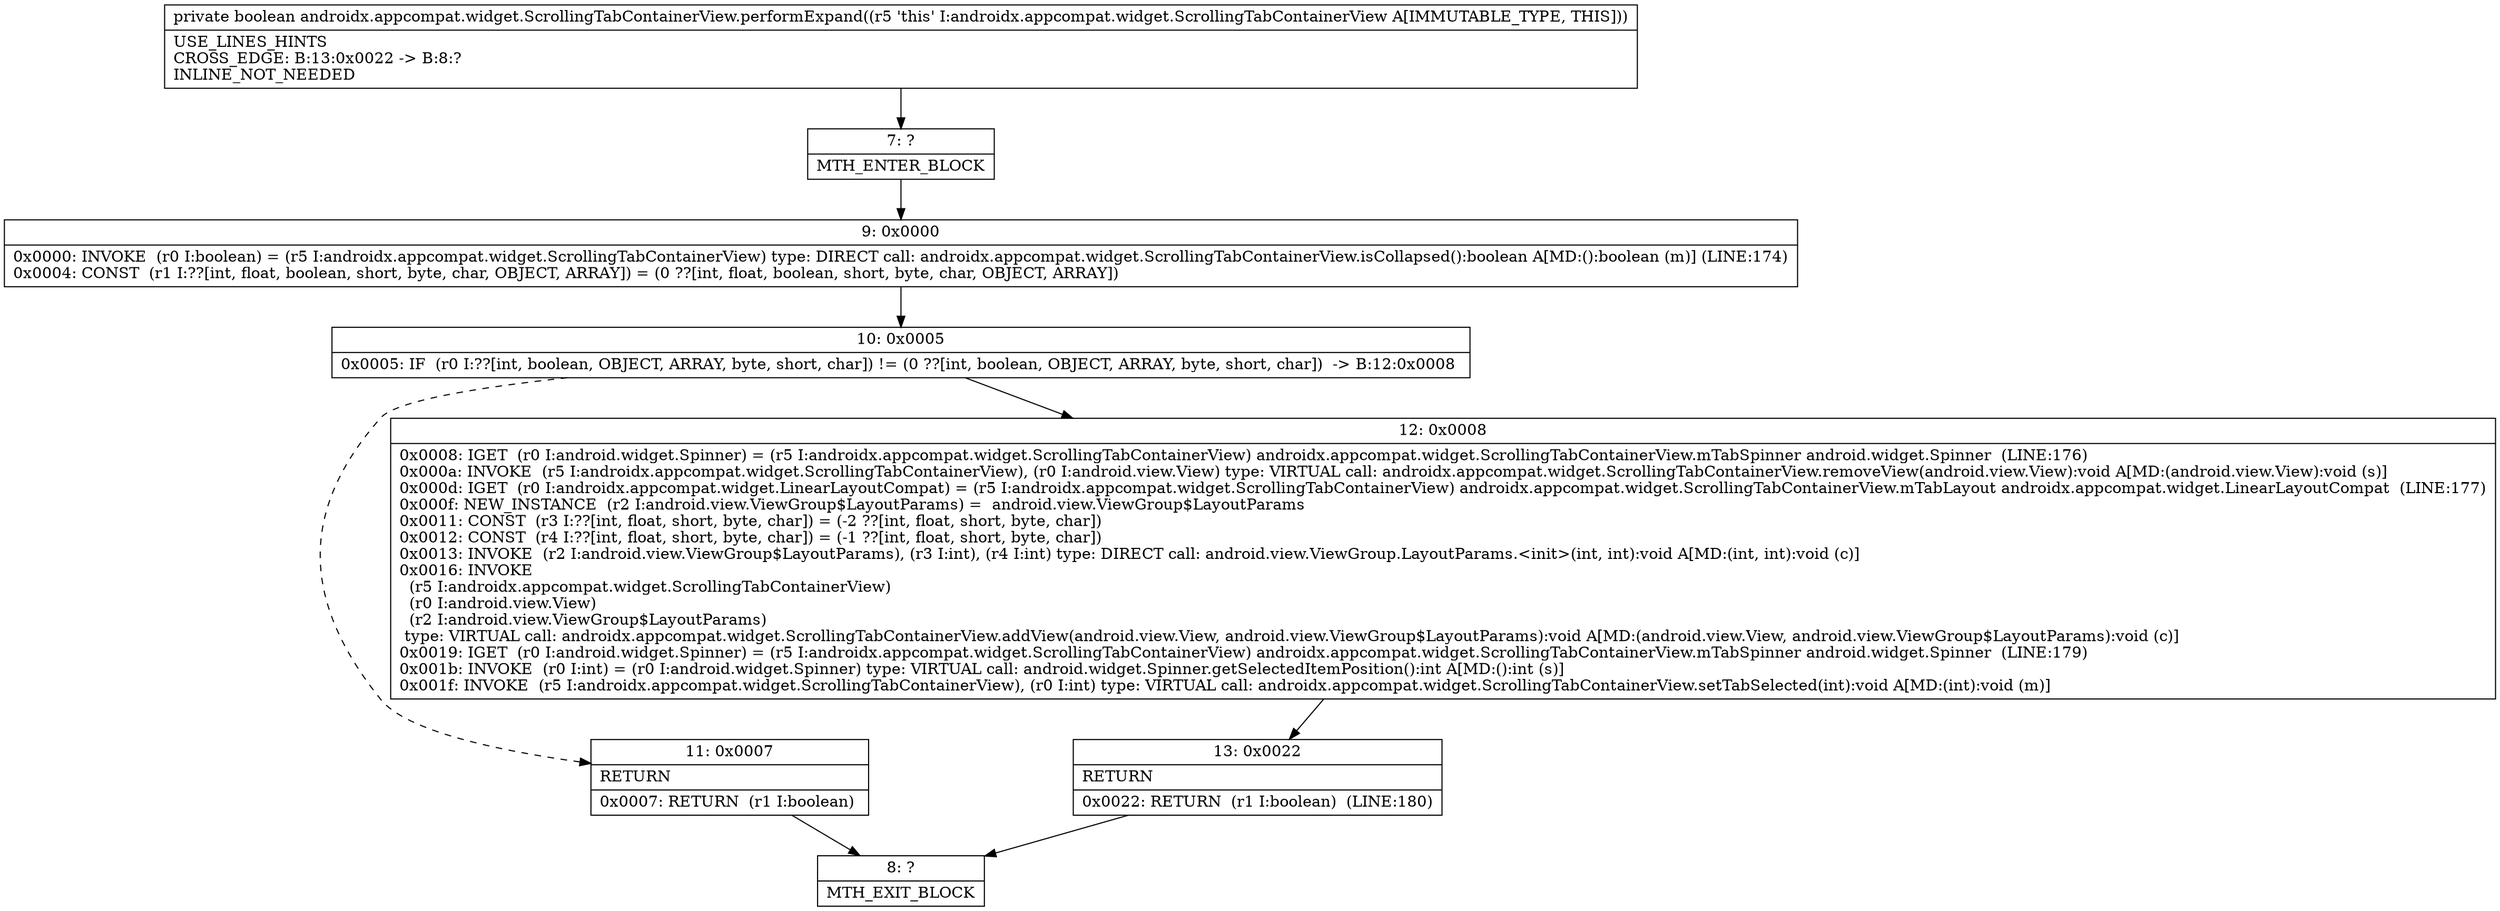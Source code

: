 digraph "CFG forandroidx.appcompat.widget.ScrollingTabContainerView.performExpand()Z" {
Node_7 [shape=record,label="{7\:\ ?|MTH_ENTER_BLOCK\l}"];
Node_9 [shape=record,label="{9\:\ 0x0000|0x0000: INVOKE  (r0 I:boolean) = (r5 I:androidx.appcompat.widget.ScrollingTabContainerView) type: DIRECT call: androidx.appcompat.widget.ScrollingTabContainerView.isCollapsed():boolean A[MD:():boolean (m)] (LINE:174)\l0x0004: CONST  (r1 I:??[int, float, boolean, short, byte, char, OBJECT, ARRAY]) = (0 ??[int, float, boolean, short, byte, char, OBJECT, ARRAY]) \l}"];
Node_10 [shape=record,label="{10\:\ 0x0005|0x0005: IF  (r0 I:??[int, boolean, OBJECT, ARRAY, byte, short, char]) != (0 ??[int, boolean, OBJECT, ARRAY, byte, short, char])  \-\> B:12:0x0008 \l}"];
Node_11 [shape=record,label="{11\:\ 0x0007|RETURN\l|0x0007: RETURN  (r1 I:boolean) \l}"];
Node_8 [shape=record,label="{8\:\ ?|MTH_EXIT_BLOCK\l}"];
Node_12 [shape=record,label="{12\:\ 0x0008|0x0008: IGET  (r0 I:android.widget.Spinner) = (r5 I:androidx.appcompat.widget.ScrollingTabContainerView) androidx.appcompat.widget.ScrollingTabContainerView.mTabSpinner android.widget.Spinner  (LINE:176)\l0x000a: INVOKE  (r5 I:androidx.appcompat.widget.ScrollingTabContainerView), (r0 I:android.view.View) type: VIRTUAL call: androidx.appcompat.widget.ScrollingTabContainerView.removeView(android.view.View):void A[MD:(android.view.View):void (s)]\l0x000d: IGET  (r0 I:androidx.appcompat.widget.LinearLayoutCompat) = (r5 I:androidx.appcompat.widget.ScrollingTabContainerView) androidx.appcompat.widget.ScrollingTabContainerView.mTabLayout androidx.appcompat.widget.LinearLayoutCompat  (LINE:177)\l0x000f: NEW_INSTANCE  (r2 I:android.view.ViewGroup$LayoutParams) =  android.view.ViewGroup$LayoutParams \l0x0011: CONST  (r3 I:??[int, float, short, byte, char]) = (\-2 ??[int, float, short, byte, char]) \l0x0012: CONST  (r4 I:??[int, float, short, byte, char]) = (\-1 ??[int, float, short, byte, char]) \l0x0013: INVOKE  (r2 I:android.view.ViewGroup$LayoutParams), (r3 I:int), (r4 I:int) type: DIRECT call: android.view.ViewGroup.LayoutParams.\<init\>(int, int):void A[MD:(int, int):void (c)]\l0x0016: INVOKE  \l  (r5 I:androidx.appcompat.widget.ScrollingTabContainerView)\l  (r0 I:android.view.View)\l  (r2 I:android.view.ViewGroup$LayoutParams)\l type: VIRTUAL call: androidx.appcompat.widget.ScrollingTabContainerView.addView(android.view.View, android.view.ViewGroup$LayoutParams):void A[MD:(android.view.View, android.view.ViewGroup$LayoutParams):void (c)]\l0x0019: IGET  (r0 I:android.widget.Spinner) = (r5 I:androidx.appcompat.widget.ScrollingTabContainerView) androidx.appcompat.widget.ScrollingTabContainerView.mTabSpinner android.widget.Spinner  (LINE:179)\l0x001b: INVOKE  (r0 I:int) = (r0 I:android.widget.Spinner) type: VIRTUAL call: android.widget.Spinner.getSelectedItemPosition():int A[MD:():int (s)]\l0x001f: INVOKE  (r5 I:androidx.appcompat.widget.ScrollingTabContainerView), (r0 I:int) type: VIRTUAL call: androidx.appcompat.widget.ScrollingTabContainerView.setTabSelected(int):void A[MD:(int):void (m)]\l}"];
Node_13 [shape=record,label="{13\:\ 0x0022|RETURN\l|0x0022: RETURN  (r1 I:boolean)  (LINE:180)\l}"];
MethodNode[shape=record,label="{private boolean androidx.appcompat.widget.ScrollingTabContainerView.performExpand((r5 'this' I:androidx.appcompat.widget.ScrollingTabContainerView A[IMMUTABLE_TYPE, THIS]))  | USE_LINES_HINTS\lCROSS_EDGE: B:13:0x0022 \-\> B:8:?\lINLINE_NOT_NEEDED\l}"];
MethodNode -> Node_7;Node_7 -> Node_9;
Node_9 -> Node_10;
Node_10 -> Node_11[style=dashed];
Node_10 -> Node_12;
Node_11 -> Node_8;
Node_12 -> Node_13;
Node_13 -> Node_8;
}


